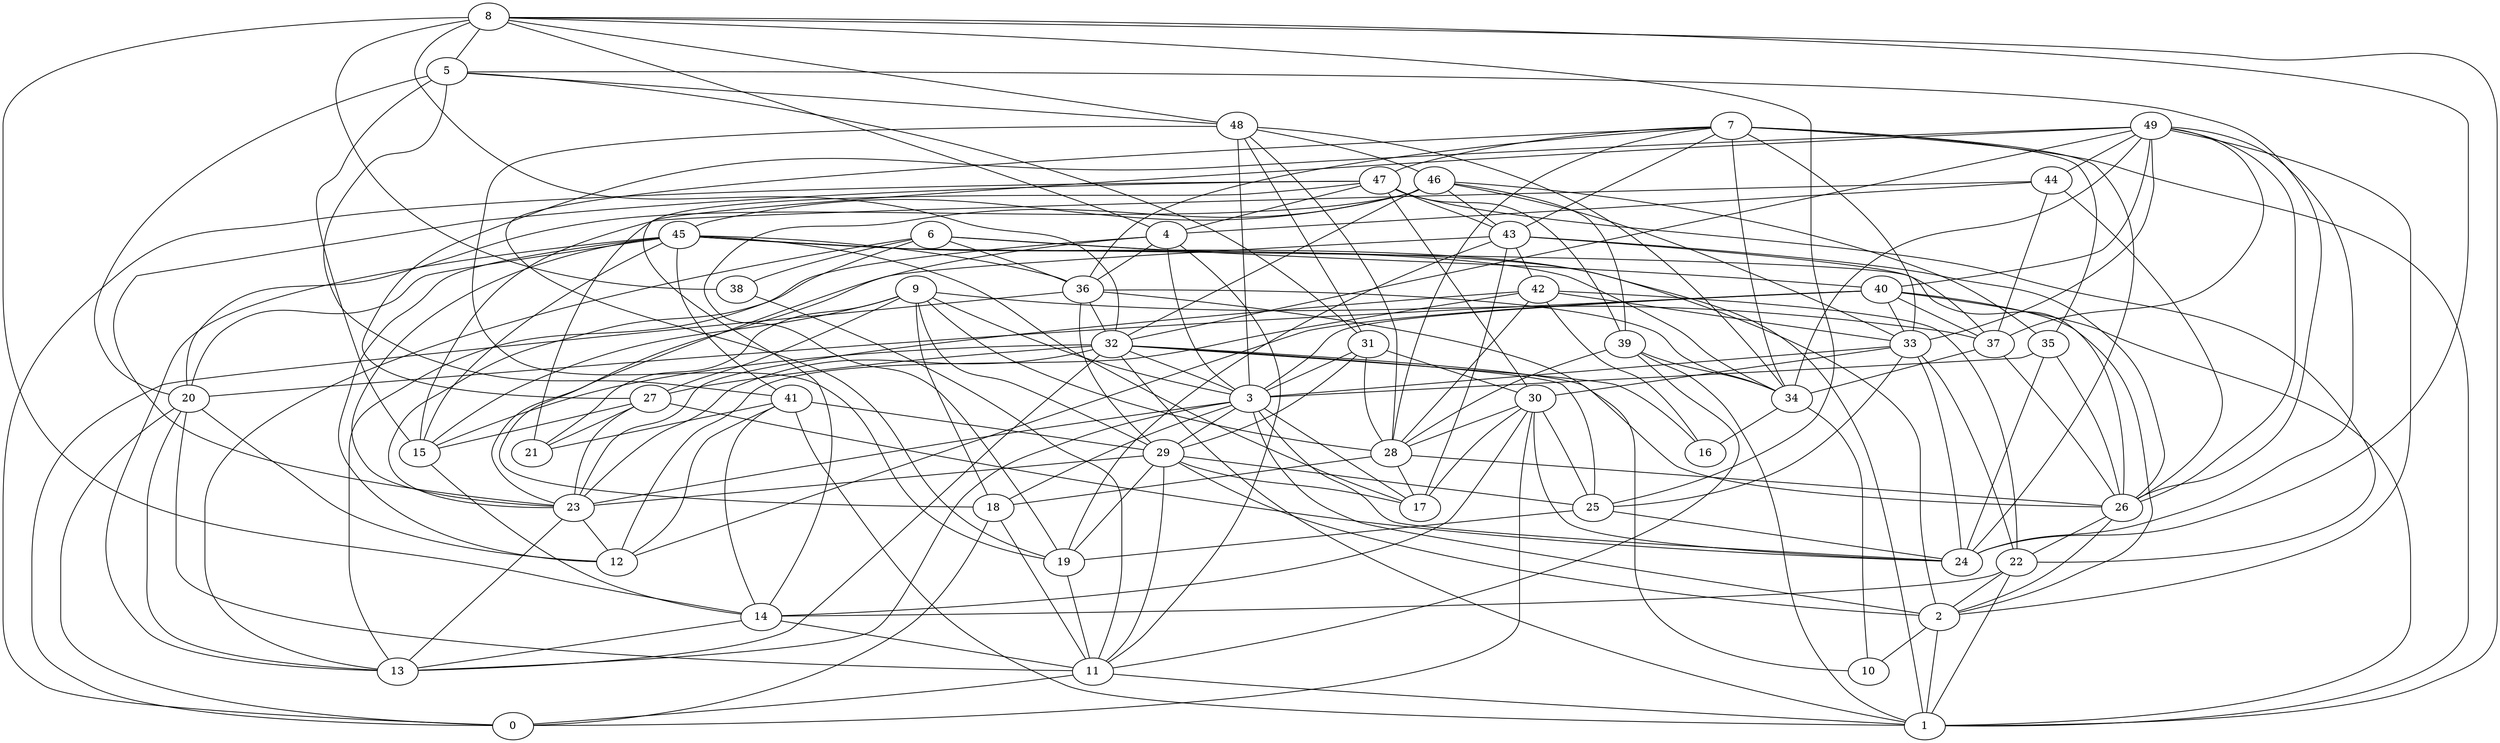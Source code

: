digraph GG_graph {

subgraph G_graph {
edge [color = black]
"4" -> "18" [dir = none]
"4" -> "11" [dir = none]
"19" -> "11" [dir = none]
"48" -> "46" [dir = none]
"48" -> "34" [dir = none]
"48" -> "28" [dir = none]
"18" -> "11" [dir = none]
"9" -> "27" [dir = none]
"9" -> "28" [dir = none]
"9" -> "3" [dir = none]
"9" -> "18" [dir = none]
"8" -> "24" [dir = none]
"8" -> "48" [dir = none]
"8" -> "32" [dir = none]
"8" -> "38" [dir = none]
"25" -> "24" [dir = none]
"25" -> "19" [dir = none]
"2" -> "10" [dir = none]
"47" -> "0" [dir = none]
"47" -> "21" [dir = none]
"47" -> "4" [dir = none]
"47" -> "22" [dir = none]
"47" -> "23" [dir = none]
"47" -> "30" [dir = none]
"47" -> "39" [dir = none]
"46" -> "33" [dir = none]
"46" -> "20" [dir = none]
"46" -> "45" [dir = none]
"7" -> "24" [dir = none]
"7" -> "28" [dir = none]
"7" -> "33" [dir = none]
"7" -> "47" [dir = none]
"7" -> "34" [dir = none]
"43" -> "23" [dir = none]
"43" -> "26" [dir = none]
"36" -> "34" [dir = none]
"36" -> "32" [dir = none]
"36" -> "29" [dir = none]
"37" -> "34" [dir = none]
"32" -> "15" [dir = none]
"32" -> "13" [dir = none]
"32" -> "27" [dir = none]
"32" -> "16" [dir = none]
"32" -> "26" [dir = none]
"5" -> "41" [dir = none]
"5" -> "31" [dir = none]
"5" -> "48" [dir = none]
"5" -> "26" [dir = none]
"40" -> "1" [dir = none]
"40" -> "2" [dir = none]
"40" -> "20" [dir = none]
"40" -> "37" [dir = none]
"29" -> "11" [dir = none]
"29" -> "19" [dir = none]
"29" -> "2" [dir = none]
"29" -> "23" [dir = none]
"20" -> "13" [dir = none]
"20" -> "11" [dir = none]
"14" -> "13" [dir = none]
"34" -> "16" [dir = none]
"34" -> "10" [dir = none]
"28" -> "17" [dir = none]
"41" -> "29" [dir = none]
"41" -> "12" [dir = none]
"35" -> "26" [dir = none]
"35" -> "3" [dir = none]
"35" -> "24" [dir = none]
"27" -> "24" [dir = none]
"27" -> "21" [dir = none]
"27" -> "15" [dir = none]
"42" -> "12" [dir = none]
"42" -> "16" [dir = none]
"42" -> "23" [dir = none]
"42" -> "22" [dir = none]
"49" -> "34" [dir = none]
"49" -> "26" [dir = none]
"49" -> "44" [dir = none]
"44" -> "15" [dir = none]
"23" -> "12" [dir = none]
"3" -> "13" [dir = none]
"3" -> "29" [dir = none]
"3" -> "2" [dir = none]
"30" -> "28" [dir = none]
"30" -> "17" [dir = none]
"30" -> "14" [dir = none]
"30" -> "0" [dir = none]
"45" -> "26" [dir = none]
"45" -> "17" [dir = none]
"45" -> "34" [dir = none]
"45" -> "23" [dir = none]
"45" -> "13" [dir = none]
"6" -> "38" [dir = none]
"6" -> "40" [dir = none]
"6" -> "23" [dir = none]
"39" -> "1" [dir = none]
"11" -> "1" [dir = none]
"31" -> "29" [dir = none]
"31" -> "3" [dir = none]
"26" -> "22" [dir = none]
"8" -> "4" [dir = none]
"32" -> "3" [dir = none]
"8" -> "5" [dir = none]
"27" -> "23" [dir = none]
"48" -> "31" [dir = none]
"6" -> "13" [dir = none]
"4" -> "36" [dir = none]
"3" -> "17" [dir = none]
"29" -> "17" [dir = none]
"9" -> "37" [dir = none]
"33" -> "24" [dir = none]
"48" -> "3" [dir = none]
"43" -> "19" [dir = none]
"44" -> "37" [dir = none]
"3" -> "18" [dir = none]
"9" -> "15" [dir = none]
"38" -> "11" [dir = none]
"44" -> "4" [dir = none]
"32" -> "1" [dir = none]
"41" -> "21" [dir = none]
"20" -> "0" [dir = none]
"31" -> "28" [dir = none]
"2" -> "1" [dir = none]
"7" -> "1" [dir = none]
"3" -> "23" [dir = none]
"33" -> "25" [dir = none]
"30" -> "24" [dir = none]
"23" -> "13" [dir = none]
"14" -> "11" [dir = none]
"22" -> "14" [dir = none]
"49" -> "37" [dir = none]
"8" -> "1" [dir = none]
"40" -> "3" [dir = none]
"36" -> "0" [dir = none]
"3" -> "24" [dir = none]
"41" -> "14" [dir = none]
"49" -> "14" [dir = none]
"29" -> "25" [dir = none]
"39" -> "28" [dir = none]
"47" -> "43" [dir = none]
"45" -> "36" [dir = none]
"7" -> "35" [dir = none]
"8" -> "25" [dir = none]
"49" -> "27" [dir = none]
"45" -> "41" [dir = none]
"46" -> "35" [dir = none]
"45" -> "2" [dir = none]
"45" -> "12" [dir = none]
"36" -> "10" [dir = none]
"7" -> "36" [dir = none]
"22" -> "1" [dir = none]
"40" -> "33" [dir = none]
"5" -> "20" [dir = none]
"6" -> "36" [dir = none]
"46" -> "39" [dir = none]
"6" -> "1" [dir = none]
"7" -> "19" [dir = none]
"43" -> "37" [dir = none]
"45" -> "15" [dir = none]
"49" -> "40" [dir = none]
"46" -> "43" [dir = none]
"49" -> "2" [dir = none]
"39" -> "34" [dir = none]
"49" -> "33" [dir = none]
"32" -> "25" [dir = none]
"9" -> "29" [dir = none]
"46" -> "32" [dir = none]
"44" -> "26" [dir = none]
"28" -> "18" [dir = none]
"45" -> "20" [dir = none]
"48" -> "19" [dir = none]
"39" -> "11" [dir = none]
"28" -> "26" [dir = none]
"46" -> "19" [dir = none]
"8" -> "14" [dir = none]
"33" -> "30" [dir = none]
"20" -> "12" [dir = none]
"22" -> "2" [dir = none]
"26" -> "2" [dir = none]
"43" -> "42" [dir = none]
"42" -> "28" [dir = none]
"43" -> "17" [dir = none]
"41" -> "1" [dir = none]
"30" -> "25" [dir = none]
"4" -> "3" [dir = none]
"33" -> "3" [dir = none]
"49" -> "32" [dir = none]
"31" -> "30" [dir = none]
"42" -> "33" [dir = none]
"18" -> "0" [dir = none]
"5" -> "15" [dir = none]
"11" -> "0" [dir = none]
"33" -> "22" [dir = none]
"49" -> "24" [dir = none]
"4" -> "13" [dir = none]
"32" -> "23" [dir = none]
"15" -> "14" [dir = none]
"37" -> "26" [dir = none]
"7" -> "43" [dir = none]
"40" -> "12" [dir = none]
"9" -> "21" [dir = none]
}

}
